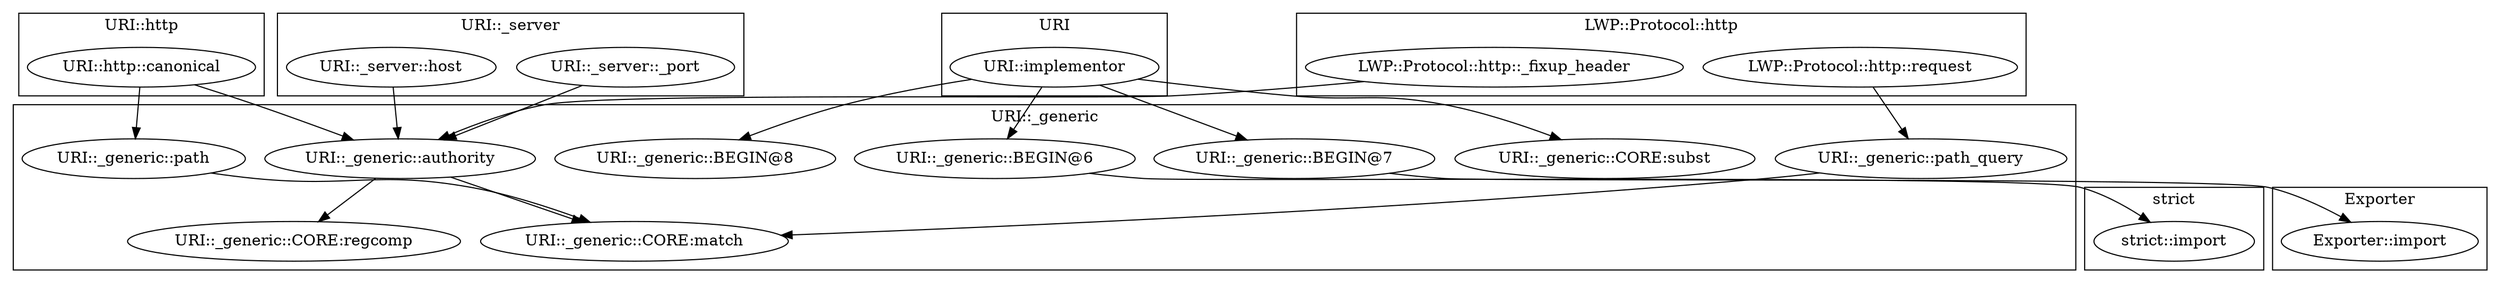 digraph {
graph [overlap=false]
subgraph cluster_URI_http {
	label="URI::http";
	"URI::http::canonical";
}
subgraph cluster_URI__generic {
	label="URI::_generic";
	"URI::_generic::BEGIN@8";
	"URI::_generic::path_query";
	"URI::_generic::BEGIN@6";
	"URI::_generic::path";
	"URI::_generic::CORE:subst";
	"URI::_generic::CORE:regcomp";
	"URI::_generic::authority";
	"URI::_generic::CORE:match";
	"URI::_generic::BEGIN@7";
}
subgraph cluster_URI__server {
	label="URI::_server";
	"URI::_server::_port";
	"URI::_server::host";
}
subgraph cluster_strict {
	label="strict";
	"strict::import";
}
subgraph cluster_URI {
	label="URI";
	"URI::implementor";
}
subgraph cluster_Exporter {
	label="Exporter";
	"Exporter::import";
}
subgraph cluster_LWP_Protocol_http {
	label="LWP::Protocol::http";
	"LWP::Protocol::http::_fixup_header";
	"LWP::Protocol::http::request";
}
"URI::_generic::path_query" -> "URI::_generic::CORE:match";
"URI::_generic::path" -> "URI::_generic::CORE:match";
"URI::_generic::authority" -> "URI::_generic::CORE:match";
"URI::implementor" -> "URI::_generic::CORE:subst";
"URI::_generic::BEGIN@7" -> "Exporter::import";
"URI::http::canonical" -> "URI::_generic::path";
"URI::_generic::authority" -> "URI::_generic::CORE:regcomp";
"LWP::Protocol::http::request" -> "URI::_generic::path_query";
"URI::implementor" -> "URI::_generic::BEGIN@7";
"URI::implementor" -> "URI::_generic::BEGIN@8";
"LWP::Protocol::http::_fixup_header" -> "URI::_generic::authority";
"URI::_server::_port" -> "URI::_generic::authority";
"URI::_server::host" -> "URI::_generic::authority";
"URI::http::canonical" -> "URI::_generic::authority";
"URI::implementor" -> "URI::_generic::BEGIN@6";
"URI::_generic::BEGIN@6" -> "strict::import";
}
